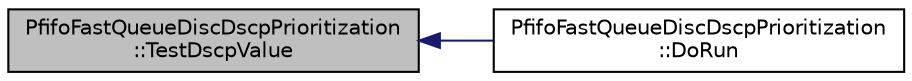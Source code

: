 digraph "PfifoFastQueueDiscDscpPrioritization::TestDscpValue"
{
  edge [fontname="Helvetica",fontsize="10",labelfontname="Helvetica",labelfontsize="10"];
  node [fontname="Helvetica",fontsize="10",shape=record];
  rankdir="LR";
  Node1 [label="PfifoFastQueueDiscDscpPrioritization\l::TestDscpValue",height=0.2,width=0.4,color="black", fillcolor="grey75", style="filled", fontcolor="black"];
  Node1 -> Node2 [dir="back",color="midnightblue",fontsize="10",style="solid"];
  Node2 [label="PfifoFastQueueDiscDscpPrioritization\l::DoRun",height=0.2,width=0.4,color="black", fillcolor="white", style="filled",URL="$d5/de5/classPfifoFastQueueDiscDscpPrioritization.html#a5ed7e1adc3f38e252cd274954e4806ca",tooltip="Implementation to actually run this TestCase. "];
}
